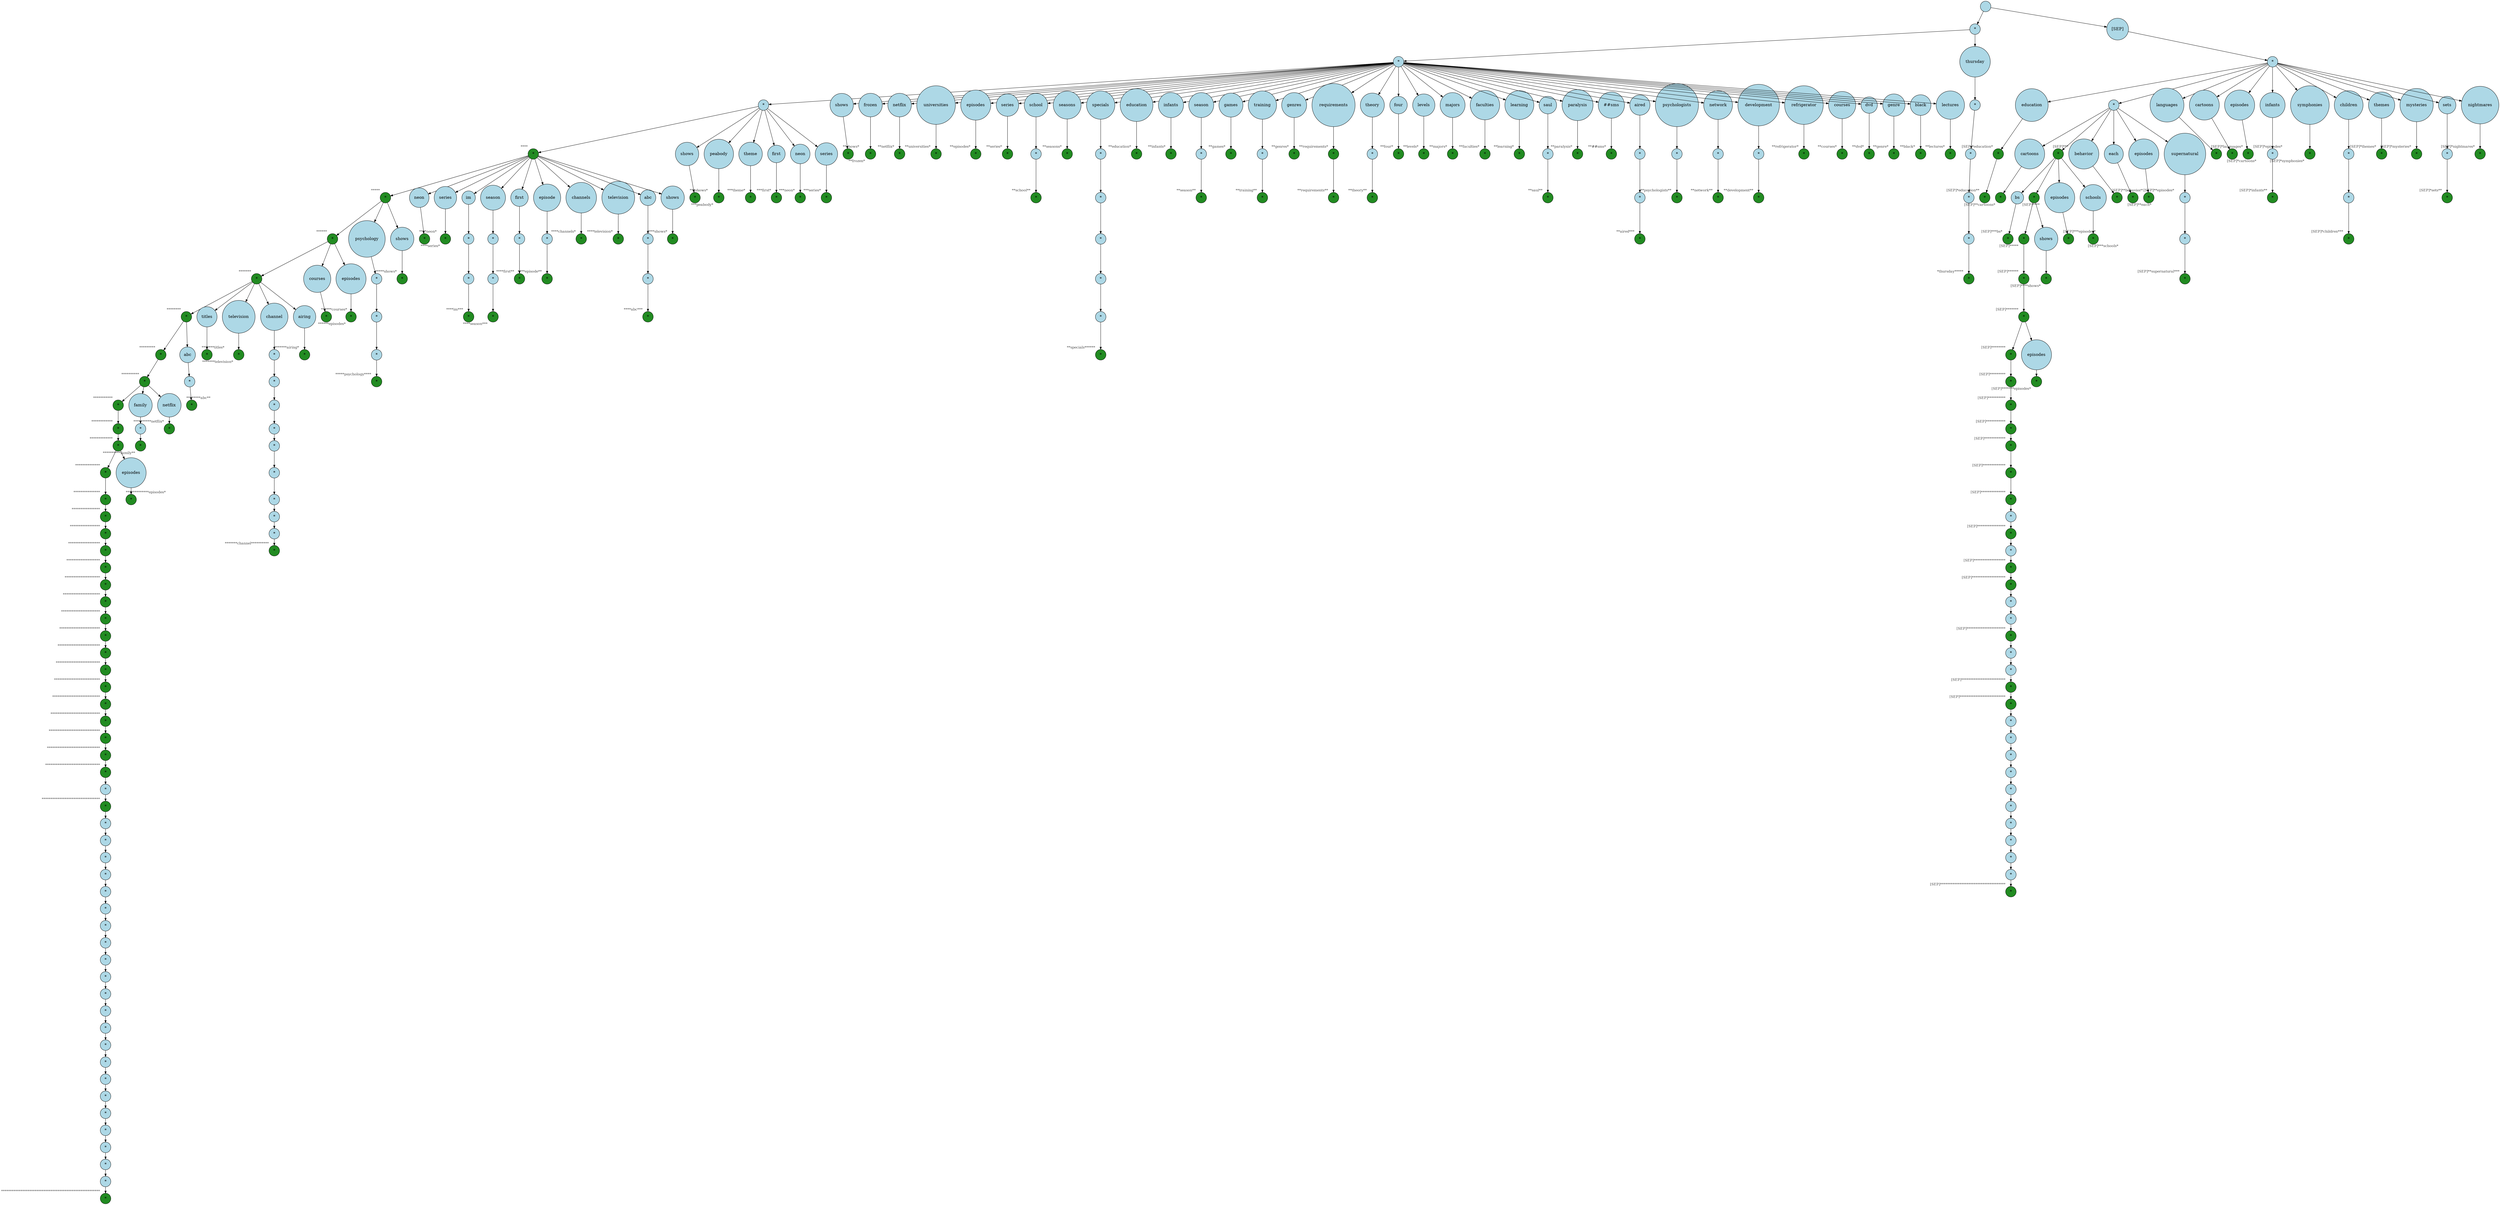 digraph {
graph [
  nodesep=0.25,
  ranksep=0.3,
  splines=line
];
node [
  style=filled,
  fillcolor=lightblue,
  shape=circle
];
edge [
  arrowsize=0.8,
  color=black
];

94024784723152 [
  label=""
];
94024784762504 [
  label="*"
];
139881494598624 [
  label="*"
];
139881494604768 [
  label="*"
];
139881494597328 [
  label="*"
  xlabel=<<FONT COLOR="grey25" POINT-SIZE="12">****</FONT>>
  fillcolor="forestgreen"
  color="black"
];
139881494603808 [
  label="*"
  xlabel=<<FONT COLOR="grey25" POINT-SIZE="12">*****</FONT>>
  fillcolor="forestgreen"
  color="black"
];
139881494595936 [
  label="*"
  xlabel=<<FONT COLOR="grey25" POINT-SIZE="12">******</FONT>>
  fillcolor="forestgreen"
  color="black"
];
139881494595072 [
  label="*"
  xlabel=<<FONT COLOR="grey25" POINT-SIZE="12">*******</FONT>>
  fillcolor="forestgreen"
  color="black"
];
139877758363888 [
  label="*"
  xlabel=<<FONT COLOR="grey25" POINT-SIZE="12">********</FONT>>
  fillcolor="forestgreen"
  color="black"
];
139877758367280 [
  label="*"
  xlabel=<<FONT COLOR="grey25" POINT-SIZE="12">*********</FONT>>
  fillcolor="forestgreen"
  color="black"
];
139877758357616 [
  label="*"
  xlabel=<<FONT COLOR="grey25" POINT-SIZE="12">**********</FONT>>
  fillcolor="forestgreen"
  color="black"
];
139877758359408 [
  label="*"
  xlabel=<<FONT COLOR="grey25" POINT-SIZE="12">***********</FONT>>
  fillcolor="forestgreen"
  color="black"
];
139877758358064 [
  label="*"
  xlabel=<<FONT COLOR="grey25" POINT-SIZE="12">************</FONT>>
  fillcolor="forestgreen"
  color="black"
];
139877758365424 [
  label="*"
  xlabel=<<FONT COLOR="grey25" POINT-SIZE="12">*************</FONT>>
  fillcolor="forestgreen"
  color="black"
];
139877758358384 [
  label="*"
  xlabel=<<FONT COLOR="grey25" POINT-SIZE="12">**************</FONT>>
  fillcolor="forestgreen"
  color="black"
];
139877758364848 [
  label="*"
  xlabel=<<FONT COLOR="grey25" POINT-SIZE="12">***************</FONT>>
  fillcolor="forestgreen"
  color="black"
];
139877758357424 [
  label="*"
  xlabel=<<FONT COLOR="grey25" POINT-SIZE="12">****************</FONT>>
  fillcolor="forestgreen"
  color="black"
];
139877758362032 [
  label="*"
  xlabel=<<FONT COLOR="grey25" POINT-SIZE="12">*****************</FONT>>
  fillcolor="forestgreen"
  color="black"
];
139877758355376 [
  label="*"
  xlabel=<<FONT COLOR="grey25" POINT-SIZE="12">******************</FONT>>
  fillcolor="forestgreen"
  color="black"
];
139877758359920 [
  label="*"
  xlabel=<<FONT COLOR="grey25" POINT-SIZE="12">*******************</FONT>>
  fillcolor="forestgreen"
  color="black"
];
139877758353776 [
  label="*"
  xlabel=<<FONT COLOR="grey25" POINT-SIZE="12">********************</FONT>>
  fillcolor="forestgreen"
  color="black"
];
139877758359536 [
  label="*"
  xlabel=<<FONT COLOR="grey25" POINT-SIZE="12">*********************</FONT>>
  fillcolor="forestgreen"
  color="black"
];
139877758358768 [
  label="*"
  xlabel=<<FONT COLOR="grey25" POINT-SIZE="12">**********************</FONT>>
  fillcolor="forestgreen"
  color="black"
];
139877758368432 [
  label="*"
  xlabel=<<FONT COLOR="grey25" POINT-SIZE="12">***********************</FONT>>
  fillcolor="forestgreen"
  color="black"
];
139881494377888 [
  label="*"
  xlabel=<<FONT COLOR="grey25" POINT-SIZE="12">************************</FONT>>
  fillcolor="forestgreen"
  color="black"
];
139881494374848 [
  label="*"
  xlabel=<<FONT COLOR="grey25" POINT-SIZE="12">*************************</FONT>>
  fillcolor="forestgreen"
  color="black"
];
139881494367648 [
  label="*"
  xlabel=<<FONT COLOR="grey25" POINT-SIZE="12">**************************</FONT>>
  fillcolor="forestgreen"
  color="black"
];
139881494375488 [
  label="*"
  xlabel=<<FONT COLOR="grey25" POINT-SIZE="12">***************************</FONT>>
  fillcolor="forestgreen"
  color="black"
];
139881494378448 [
  label="*"
  xlabel=<<FONT COLOR="grey25" POINT-SIZE="12">****************************</FONT>>
  fillcolor="forestgreen"
  color="black"
];
139881494365088 [
  label="*"
  xlabel=<<FONT COLOR="grey25" POINT-SIZE="12">*****************************</FONT>>
  fillcolor="forestgreen"
  color="black"
];
139881494371728 [
  label="*"
  xlabel=<<FONT COLOR="grey25" POINT-SIZE="12">******************************</FONT>>
  fillcolor="forestgreen"
  color="black"
];
139881494367968 [
  label="*"
  xlabel=<<FONT COLOR="grey25" POINT-SIZE="12">*******************************</FONT>>
  fillcolor="forestgreen"
  color="black"
];
139881494367008 [
  label="*"
];
139881494365408 [
  label="*"
  xlabel=<<FONT COLOR="grey25" POINT-SIZE="12">*********************************</FONT>>
  fillcolor="forestgreen"
  color="black"
];
139881494365008 [
  label="*"
];
139881494372608 [
  label="*"
];
139881494377088 [
  label="*"
];
139881494373488 [
  label="*"
];
139881494379008 [
  label="*"
];
139881494370768 [
  label="*"
];
139883797529392 [
  label="*"
];
139870779800432 [
  label="*"
];
139870779801392 [
  label="*"
];
139870779801104 [
  label="*"
];
139870490246096 [
  label="*"
];
139870490238512 [
  label="*"
];
139870490238896 [
  label="*"
];
139870490234864 [
  label="*"
];
139870490230928 [
  label="*"
];
139870490239376 [
  label="*"
];
139870490237744 [
  label="*"
];
139870490234768 [
  label="*"
];
139870490246192 [
  label="*"
];
139870490240048 [
  label="*"
];
139870490232272 [
  label="*"
];
139870490233328 [
  label="*"
];
139883797597296 [
  label="*"
  xlabel=<<FONT COLOR="grey25" POINT-SIZE="12">********************************************************</FONT>>
  fillcolor="forestgreen"
  color="black"
];
139881862361584 [
  label="episodes"
];
139881862360048 [
  label="*"
  xlabel=<<FONT COLOR="grey25" POINT-SIZE="12">*************episodes*</FONT>>
  fillcolor="forestgreen"
  color="black"
];
139881862362160 [
  label="family"
];
139881862352688 [
  label="*"
];
139881862359344 [
  label="*"
  xlabel=<<FONT COLOR="grey25" POINT-SIZE="12">**********family**</FONT>>
  fillcolor="forestgreen"
  color="black"
];
139881862361776 [
  label="netflix"
];
139881862362736 [
  label="*"
  xlabel=<<FONT COLOR="grey25" POINT-SIZE="12">**********netflix*</FONT>>
  fillcolor="forestgreen"
  color="black"
];
139881862362288 [
  label="abc"
];
139881862355504 [
  label="*"
];
139881862360432 [
  label="*"
  xlabel=<<FONT COLOR="grey25" POINT-SIZE="12">********abc**</FONT>>
  fillcolor="forestgreen"
  color="black"
];
139881862358832 [
  label="titles"
];
139881862362096 [
  label="*"
  xlabel=<<FONT COLOR="grey25" POINT-SIZE="12">*******titles*</FONT>>
  fillcolor="forestgreen"
  color="black"
];
139881862354096 [
  label="television"
];
139881862358704 [
  label="*"
  xlabel=<<FONT COLOR="grey25" POINT-SIZE="12">*******television*</FONT>>
  fillcolor="forestgreen"
  color="black"
];
139881862351408 [
  label="channel"
];
139881862360240 [
  label="*"
];
139881862350832 [
  label="*"
];
139881862349936 [
  label="*"
];
139881862349872 [
  label="*"
];
139881862351024 [
  label="*"
];
139881862361328 [
  label="*"
];
139881862351600 [
  label="*"
];
139881862363312 [
  label="*"
];
139881862362928 [
  label="*"
];
139881494371248 [
  label="*"
  xlabel=<<FONT COLOR="grey25" POINT-SIZE="12">*******channel**********</FONT>>
  fillcolor="forestgreen"
  color="black"
];
139881862359728 [
  label="airing"
];
139881862353008 [
  label="*"
  xlabel=<<FONT COLOR="grey25" POINT-SIZE="12">*******airing*</FONT>>
  fillcolor="forestgreen"
  color="black"
];
139881862360112 [
  label="courses"
];
139881862364528 [
  label="*"
  xlabel=<<FONT COLOR="grey25" POINT-SIZE="12">******courses*</FONT>>
  fillcolor="forestgreen"
  color="black"
];
139881862352368 [
  label="episodes"
];
139881862352432 [
  label="*"
  xlabel=<<FONT COLOR="grey25" POINT-SIZE="12">******episodes*</FONT>>
  fillcolor="forestgreen"
  color="black"
];
139881862360496 [
  label="psychology"
];
139881862357104 [
  label="*"
];
139881862361264 [
  label="*"
];
139881862353904 [
  label="*"
];
139881862356784 [
  label="*"
  xlabel=<<FONT COLOR="grey25" POINT-SIZE="12">*****psychology****</FONT>>
  fillcolor="forestgreen"
  color="black"
];
139881862349488 [
  label="shows"
];
139881862364272 [
  label="*"
  xlabel=<<FONT COLOR="grey25" POINT-SIZE="12">*****shows*</FONT>>
  fillcolor="forestgreen"
  color="black"
];
139881862353968 [
  label="neon"
];
139881862353712 [
  label="*"
  xlabel=<<FONT COLOR="grey25" POINT-SIZE="12">****neon*</FONT>>
  fillcolor="forestgreen"
  color="black"
];
139881862357232 [
  label="series"
];
139881862356656 [
  label="*"
  xlabel=<<FONT COLOR="grey25" POINT-SIZE="12">****series*</FONT>>
  fillcolor="forestgreen"
  color="black"
];
139880128953488 [
  label="im"
];
139880128942544 [
  label="*"
];
139881862355120 [
  label="*"
];
139881862353520 [
  label="*"
  xlabel=<<FONT COLOR="grey25" POINT-SIZE="12">****im***</FONT>>
  fillcolor="forestgreen"
  color="black"
];
139881862349040 [
  label="season"
];
139881862353200 [
  label="*"
];
139881862363760 [
  label="*"
];
139881862356144 [
  label="*"
  xlabel=<<FONT COLOR="grey25" POINT-SIZE="12">****season***</FONT>>
  fillcolor="forestgreen"
  color="black"
];
139881862359216 [
  label="first"
];
139881862357936 [
  label="*"
];
139881862352944 [
  label="*"
  xlabel=<<FONT COLOR="grey25" POINT-SIZE="12">****first**</FONT>>
  fillcolor="forestgreen"
  color="black"
];
139881862354352 [
  label="episode"
];
139881862358320 [
  label="*"
];
139881862352624 [
  label="*"
  xlabel=<<FONT COLOR="grey25" POINT-SIZE="12">****episode**</FONT>>
  fillcolor="forestgreen"
  color="black"
];
139881862348848 [
  label="channels"
];
139881862349616 [
  label="*"
  xlabel=<<FONT COLOR="grey25" POINT-SIZE="12">****channels*</FONT>>
  fillcolor="forestgreen"
  color="black"
];
139881862360688 [
  label="television"
];
139881862352496 [
  label="*"
  xlabel=<<FONT COLOR="grey25" POINT-SIZE="12">****television*</FONT>>
  fillcolor="forestgreen"
  color="black"
];
139880128940528 [
  label="abc"
];
139881862357808 [
  label="*"
];
139881862352176 [
  label="*"
];
139881862365104 [
  label="*"
  xlabel=<<FONT COLOR="grey25" POINT-SIZE="12">****abc***</FONT>>
  fillcolor="forestgreen"
  color="black"
];
139881862361904 [
  label="shows"
];
139881863406000 [
  label="*"
  xlabel=<<FONT COLOR="grey25" POINT-SIZE="12">****shows*</FONT>>
  fillcolor="forestgreen"
  color="black"
];
139881863407728 [
  label="shows"
];
139881863411184 [
  label="*"
  xlabel=<<FONT COLOR="grey25" POINT-SIZE="12">***shows*</FONT>>
  fillcolor="forestgreen"
  color="black"
];
139881863401456 [
  label="peabody"
];
139881863401520 [
  label="*"
  xlabel=<<FONT COLOR="grey25" POINT-SIZE="12">***peabody*</FONT>>
  fillcolor="forestgreen"
  color="black"
];
139881863404592 [
  label="theme"
];
139881863409136 [
  label="*"
  xlabel=<<FONT COLOR="grey25" POINT-SIZE="12">***theme*</FONT>>
  fillcolor="forestgreen"
  color="black"
];
139881863411120 [
  label="first"
];
139881863407024 [
  label="*"
  xlabel=<<FONT COLOR="grey25" POINT-SIZE="12">***first*</FONT>>
  fillcolor="forestgreen"
  color="black"
];
139880128938944 [
  label="neon"
];
139881863409328 [
  label="*"
  xlabel=<<FONT COLOR="grey25" POINT-SIZE="12">***neon*</FONT>>
  fillcolor="forestgreen"
  color="black"
];
139881863398448 [
  label="series"
];
139881863412656 [
  label="*"
  xlabel=<<FONT COLOR="grey25" POINT-SIZE="12">***series*</FONT>>
  fillcolor="forestgreen"
  color="black"
];
139881494597424 [
  label="shows"
];
139881863397872 [
  label="*"
  xlabel=<<FONT COLOR="grey25" POINT-SIZE="12">**shows*</FONT>>
  fillcolor="forestgreen"
  color="black"
];
139881863400368 [
  label="frozen"
];
139881863399152 [
  label="*"
  xlabel=<<FONT COLOR="grey25" POINT-SIZE="12">**frozen*</FONT>>
  fillcolor="forestgreen"
  color="black"
];
139881863408688 [
  label="netflix"
];
139881863406192 [
  label="*"
  xlabel=<<FONT COLOR="grey25" POINT-SIZE="12">**netflix*</FONT>>
  fillcolor="forestgreen"
  color="black"
];
139881863411056 [
  label="universities"
];
139881863411632 [
  label="*"
  xlabel=<<FONT COLOR="grey25" POINT-SIZE="12">**universities*</FONT>>
  fillcolor="forestgreen"
  color="black"
];
139881863402416 [
  label="episodes"
];
139881863407088 [
  label="*"
  xlabel=<<FONT COLOR="grey25" POINT-SIZE="12">**episodes*</FONT>>
  fillcolor="forestgreen"
  color="black"
];
139881863402864 [
  label="series"
];
139881863407664 [
  label="*"
  xlabel=<<FONT COLOR="grey25" POINT-SIZE="12">**series*</FONT>>
  fillcolor="forestgreen"
  color="black"
];
139881863405168 [
  label="school"
];
139881863405424 [
  label="*"
];
139881863413168 [
  label="*"
  xlabel=<<FONT COLOR="grey25" POINT-SIZE="12">**school**</FONT>>
  fillcolor="forestgreen"
  color="black"
];
139881863405040 [
  label="seasons"
];
139881863405232 [
  label="*"
  xlabel=<<FONT COLOR="grey25" POINT-SIZE="12">**seasons*</FONT>>
  fillcolor="forestgreen"
  color="black"
];
139881863400112 [
  label="specials"
];
139881863398192 [
  label="*"
];
139881863407408 [
  label="*"
];
139881863399984 [
  label="*"
];
139881863402288 [
  label="*"
];
139881863409712 [
  label="*"
];
139881863408304 [
  label="*"
  xlabel=<<FONT COLOR="grey25" POINT-SIZE="12">**specials******</FONT>>
  fillcolor="forestgreen"
  color="black"
];
139881863407472 [
  label="education"
];
139881863408624 [
  label="*"
  xlabel=<<FONT COLOR="grey25" POINT-SIZE="12">**education*</FONT>>
  fillcolor="forestgreen"
  color="black"
];
139881863402160 [
  label="infants"
];
139881863399344 [
  label="*"
  xlabel=<<FONT COLOR="grey25" POINT-SIZE="12">**infants*</FONT>>
  fillcolor="forestgreen"
  color="black"
];
139881863402992 [
  label="season"
];
139881863402224 [
  label="*"
];
139881863403888 [
  label="*"
  xlabel=<<FONT COLOR="grey25" POINT-SIZE="12">**season**</FONT>>
  fillcolor="forestgreen"
  color="black"
];
139880128947008 [
  label="games"
];
139881863400688 [
  label="*"
  xlabel=<<FONT COLOR="grey25" POINT-SIZE="12">**games*</FONT>>
  fillcolor="forestgreen"
  color="black"
];
139881863403120 [
  label="training"
];
139881863408240 [
  label="*"
];
139881863411248 [
  label="*"
  xlabel=<<FONT COLOR="grey25" POINT-SIZE="12">**training**</FONT>>
  fillcolor="forestgreen"
  color="black"
];
139881863412848 [
  label="genres"
];
139881863409072 [
  label="*"
  xlabel=<<FONT COLOR="grey25" POINT-SIZE="12">**genres*</FONT>>
  fillcolor="forestgreen"
  color="black"
];
139881863407344 [
  label="requirements"
];
139881863398512 [
  label="*"
  xlabel=<<FONT COLOR="grey25" POINT-SIZE="12">**requirements*</FONT>>
  fillcolor="forestgreen"
  color="black"
];
139881863411440 [
  label="*"
  xlabel=<<FONT COLOR="grey25" POINT-SIZE="12">**requirements**</FONT>>
  fillcolor="forestgreen"
  color="black"
];
139881863398896 [
  label="theory"
];
139881863408432 [
  label="*"
];
139881863402608 [
  label="*"
  xlabel=<<FONT COLOR="grey25" POINT-SIZE="12">**theory**</FONT>>
  fillcolor="forestgreen"
  color="black"
];
139880128953584 [
  label="four"
];
139881494800464 [
  label="*"
  xlabel=<<FONT COLOR="grey25" POINT-SIZE="12">**four*</FONT>>
  fillcolor="forestgreen"
  color="black"
];
139881863406896 [
  label="levels"
];
139881863404528 [
  label="*"
  xlabel=<<FONT COLOR="grey25" POINT-SIZE="12">**levels*</FONT>>
  fillcolor="forestgreen"
  color="black"
];
139881863406320 [
  label="majors"
];
139881863406576 [
  label="*"
  xlabel=<<FONT COLOR="grey25" POINT-SIZE="12">**majors*</FONT>>
  fillcolor="forestgreen"
  color="black"
];
139881863409008 [
  label="faculties"
];
139881863412080 [
  label="*"
  xlabel=<<FONT COLOR="grey25" POINT-SIZE="12">**faculties*</FONT>>
  fillcolor="forestgreen"
  color="black"
];
139881863398256 [
  label="learning"
];
139881863401968 [
  label="*"
  xlabel=<<FONT COLOR="grey25" POINT-SIZE="12">**learning*</FONT>>
  fillcolor="forestgreen"
  color="black"
];
139881494791296 [
  label="saul"
];
139881494802432 [
  label="*"
];
139881863400240 [
  label="*"
  xlabel=<<FONT COLOR="grey25" POINT-SIZE="12">**saul**</FONT>>
  fillcolor="forestgreen"
  color="black"
];
139881863407536 [
  label="paralysis"
];
139881863398576 [
  label="*"
  xlabel=<<FONT COLOR="grey25" POINT-SIZE="12">**paralysis*</FONT>>
  fillcolor="forestgreen"
  color="black"
];
139881494796096 [
  label="##sms"
];
139881863402544 [
  label="*"
  xlabel=<<FONT COLOR="grey25" POINT-SIZE="12">**##sms*</FONT>>
  fillcolor="forestgreen"
  color="black"
];
139881494804352 [
  label="aired"
];
139881863398960 [
  label="*"
];
139881863399664 [
  label="*"
];
139881863403632 [
  label="*"
  xlabel=<<FONT COLOR="grey25" POINT-SIZE="12">**aired***</FONT>>
  fillcolor="forestgreen"
  color="black"
];
139881863412528 [
  label="psychologists"
];
139881863413296 [
  label="*"
];
139881863406704 [
  label="*"
  xlabel=<<FONT COLOR="grey25" POINT-SIZE="12">**psychologists**</FONT>>
  fillcolor="forestgreen"
  color="black"
];
139881863403760 [
  label="network"
];
139881863397616 [
  label="*"
];
139881863403952 [
  label="*"
  xlabel=<<FONT COLOR="grey25" POINT-SIZE="12">**network**</FONT>>
  fillcolor="forestgreen"
  color="black"
];
139881863404400 [
  label="development"
];
139881863407216 [
  label="*"
];
139881863039856 [
  label="*"
  xlabel=<<FONT COLOR="grey25" POINT-SIZE="12">**development**</FONT>>
  fillcolor="forestgreen"
  color="black"
];
139881863042800 [
  label="refrigerator"
];
139881863049968 [
  label="*"
  xlabel=<<FONT COLOR="grey25" POINT-SIZE="12">**refrigerator*</FONT>>
  fillcolor="forestgreen"
  color="black"
];
139881863050608 [
  label="courses"
];
139881863041968 [
  label="*"
  xlabel=<<FONT COLOR="grey25" POINT-SIZE="12">**courses*</FONT>>
  fillcolor="forestgreen"
  color="black"
];
139881494791536 [
  label="dvd"
];
139881494803680 [
  label="*"
  xlabel=<<FONT COLOR="grey25" POINT-SIZE="12">**dvd*</FONT>>
  fillcolor="forestgreen"
  color="black"
];
139881494803728 [
  label="genre"
];
139881863041456 [
  label="*"
  xlabel=<<FONT COLOR="grey25" POINT-SIZE="12">**genre*</FONT>>
  fillcolor="forestgreen"
  color="black"
];
139881494800800 [
  label="black"
];
139881863038896 [
  label="*"
  xlabel=<<FONT COLOR="grey25" POINT-SIZE="12">**black*</FONT>>
  fillcolor="forestgreen"
  color="black"
];
139881863044016 [
  label="lectures"
];
139881863048368 [
  label="*"
  xlabel=<<FONT COLOR="grey25" POINT-SIZE="12">**lectures*</FONT>>
  fillcolor="forestgreen"
  color="black"
];
139881863047472 [
  label="thursday"
];
139881863044272 [
  label="*"
];
139881863049520 [
  label="*"
];
139881863040816 [
  label="*"
];
139881863044656 [
  label="*"
];
139881863052976 [
  label="*"
  xlabel=<<FONT COLOR="grey25" POINT-SIZE="12">*thursday*****</FONT>>
  fillcolor="forestgreen"
  color="black"
];
139881862237376 [
  label="[SEP]"
];
139881494791728 [
  label="*"
];
139881863045680 [
  label="education"
];
139881863050352 [
  label="*"
  xlabel=<<FONT COLOR="grey25" POINT-SIZE="12">[SEP]*education*</FONT>>
  fillcolor="forestgreen"
  color="black"
];
139881863042480 [
  label="*"
  xlabel=<<FONT COLOR="grey25" POINT-SIZE="12">[SEP]*education**</FONT>>
  fillcolor="forestgreen"
  color="black"
];
139881494792304 [
  label="*"
];
139881863046960 [
  label="cartoons"
];
139881863043952 [
  label="*"
  xlabel=<<FONT COLOR="grey25" POINT-SIZE="12">[SEP]**cartoons*</FONT>>
  fillcolor="forestgreen"
  color="black"
];
139881863049584 [
  label="*"
  xlabel=<<FONT COLOR="grey25" POINT-SIZE="12">[SEP]***</FONT>>
  fillcolor="forestgreen"
  color="black"
];
139881863049648 [
  label="bs"
];
139881863044144 [
  label="*"
  xlabel=<<FONT COLOR="grey25" POINT-SIZE="12">[SEP]***bs*</FONT>>
  fillcolor="forestgreen"
  color="black"
];
139881863045104 [
  label="*"
  xlabel=<<FONT COLOR="grey25" POINT-SIZE="12">[SEP]****</FONT>>
  fillcolor="forestgreen"
  color="black"
];
139881863041392 [
  label="*"
  xlabel=<<FONT COLOR="grey25" POINT-SIZE="12">[SEP]*****</FONT>>
  fillcolor="forestgreen"
  color="black"
];
139881863042224 [
  label="*"
  xlabel=<<FONT COLOR="grey25" POINT-SIZE="12">[SEP]******</FONT>>
  fillcolor="forestgreen"
  color="black"
];
139881863042736 [
  label="*"
  xlabel=<<FONT COLOR="grey25" POINT-SIZE="12">[SEP]*******</FONT>>
  fillcolor="forestgreen"
  color="black"
];
139881863046000 [
  label="*"
  xlabel=<<FONT COLOR="grey25" POINT-SIZE="12">[SEP]********</FONT>>
  fillcolor="forestgreen"
  color="black"
];
139881863041136 [
  label="*"
  xlabel=<<FONT COLOR="grey25" POINT-SIZE="12">[SEP]*********</FONT>>
  fillcolor="forestgreen"
  color="black"
];
139881863041648 [
  label="*"
  xlabel=<<FONT COLOR="grey25" POINT-SIZE="12">[SEP]**********</FONT>>
  fillcolor="forestgreen"
  color="black"
];
139881863037744 [
  label="*"
  xlabel=<<FONT COLOR="grey25" POINT-SIZE="12">[SEP]***********</FONT>>
  fillcolor="forestgreen"
  color="black"
];
139881863043504 [
  label="*"
  xlabel=<<FONT COLOR="grey25" POINT-SIZE="12">[SEP]************</FONT>>
  fillcolor="forestgreen"
  color="black"
];
139881863050992 [
  label="*"
  xlabel=<<FONT COLOR="grey25" POINT-SIZE="12">[SEP]*************</FONT>>
  fillcolor="forestgreen"
  color="black"
];
139881863052208 [
  label="*"
  xlabel=<<FONT COLOR="grey25" POINT-SIZE="12">[SEP]**************</FONT>>
  fillcolor="forestgreen"
  color="black"
];
139881863045232 [
  label="*"
];
139881863038128 [
  label="*"
  xlabel=<<FONT COLOR="grey25" POINT-SIZE="12">[SEP]****************</FONT>>
  fillcolor="forestgreen"
  color="black"
];
139881863041200 [
  label="*"
];
139881863053040 [
  label="*"
  xlabel=<<FONT COLOR="grey25" POINT-SIZE="12">[SEP]******************</FONT>>
  fillcolor="forestgreen"
  color="black"
];
139881494376128 [
  label="*"
  xlabel=<<FONT COLOR="grey25" POINT-SIZE="12">[SEP]*******************</FONT>>
  fillcolor="forestgreen"
  color="black"
];
139881494374528 [
  label="*"
];
139881494367248 [
  label="*"
];
139881494374048 [
  label="*"
  xlabel=<<FONT COLOR="grey25" POINT-SIZE="12">[SEP]**********************</FONT>>
  fillcolor="forestgreen"
  color="black"
];
139881494377328 [
  label="*"
];
139881494369888 [
  label="*"
];
139881494377968 [
  label="*"
  xlabel=<<FONT COLOR="grey25" POINT-SIZE="12">[SEP]*************************</FONT>>
  fillcolor="forestgreen"
  color="black"
];
139881494380368 [
  label="*"
  xlabel=<<FONT COLOR="grey25" POINT-SIZE="12">[SEP]**************************</FONT>>
  fillcolor="forestgreen"
  color="black"
];
139881494378848 [
  label="*"
];
139881494370928 [
  label="*"
];
139881494368448 [
  label="*"
];
139881494364368 [
  label="*"
];
139881494375328 [
  label="*"
];
139881494367808 [
  label="*"
];
139881494366608 [
  label="*"
];
139881494364688 [
  label="*"
];
139870491873648 [
  label="*"
];
139870491870384 [
  label="*"
];
139870491871440 [
  label="*"
  xlabel=<<FONT COLOR="grey25" POINT-SIZE="12">[SEP]*************************************</FONT>>
  fillcolor="forestgreen"
  color="black"
];
139881863050224 [
  label="episodes"
];
139881863039408 [
  label="*"
  xlabel=<<FONT COLOR="grey25" POINT-SIZE="12">[SEP]*******episodes*</FONT>>
  fillcolor="forestgreen"
  color="black"
];
139881863047856 [
  label="shows"
];
139881863038512 [
  label="*"
  xlabel=<<FONT COLOR="grey25" POINT-SIZE="12">[SEP]****shows*</FONT>>
  fillcolor="forestgreen"
  color="black"
];
139881863038448 [
  label="episodes"
];
139881863045552 [
  label="*"
  xlabel=<<FONT COLOR="grey25" POINT-SIZE="12">[SEP]***episodes*</FONT>>
  fillcolor="forestgreen"
  color="black"
];
139881863050736 [
  label="schools"
];
139881863038192 [
  label="*"
  xlabel=<<FONT COLOR="grey25" POINT-SIZE="12">[SEP]***schools*</FONT>>
  fillcolor="forestgreen"
  color="black"
];
139881863043696 [
  label="behavior"
];
139881863048432 [
  label="*"
  xlabel=<<FONT COLOR="grey25" POINT-SIZE="12">[SEP]**behavior*</FONT>>
  fillcolor="forestgreen"
  color="black"
];
139881863048048 [
  label="each"
];
139881863043824 [
  label="*"
  xlabel=<<FONT COLOR="grey25" POINT-SIZE="12">[SEP]**each*</FONT>>
  fillcolor="forestgreen"
  color="black"
];
139881863038256 [
  label="episodes"
];
139881863052336 [
  label="*"
  xlabel=<<FONT COLOR="grey25" POINT-SIZE="12">[SEP]**episodes*</FONT>>
  fillcolor="forestgreen"
  color="black"
];
139881863051824 [
  label="supernatural"
];
139881863039280 [
  label="*"
];
139881863042992 [
  label="*"
];
139881863045168 [
  label="*"
  xlabel=<<FONT COLOR="grey25" POINT-SIZE="12">[SEP]**supernatural***</FONT>>
  fillcolor="forestgreen"
  color="black"
];
139881863048752 [
  label="languages"
];
139881863041072 [
  label="*"
  xlabel=<<FONT COLOR="grey25" POINT-SIZE="12">[SEP]*languages*</FONT>>
  fillcolor="forestgreen"
  color="black"
];
139881863041584 [
  label="cartoons"
];
139881863042096 [
  label="*"
  xlabel=<<FONT COLOR="grey25" POINT-SIZE="12">[SEP]*cartoons*</FONT>>
  fillcolor="forestgreen"
  color="black"
];
139881863040624 [
  label="episodes"
];
139881863047408 [
  label="*"
  xlabel=<<FONT COLOR="grey25" POINT-SIZE="12">[SEP]*episodes*</FONT>>
  fillcolor="forestgreen"
  color="black"
];
139881863047344 [
  label="infants"
];
139881863051504 [
  label="*"
];
139881863045360 [
  label="*"
  xlabel=<<FONT COLOR="grey25" POINT-SIZE="12">[SEP]*infants**</FONT>>
  fillcolor="forestgreen"
  color="black"
];
139881863040560 [
  label="symphonies"
];
139881494770224 [
  label="*"
  xlabel=<<FONT COLOR="grey25" POINT-SIZE="12">[SEP]*symphonies*</FONT>>
  fillcolor="forestgreen"
  color="black"
];
139881494773552 [
  label="children"
];
139881494769008 [
  label="*"
];
139881494760368 [
  label="*"
];
139881494762224 [
  label="*"
  xlabel=<<FONT COLOR="grey25" POINT-SIZE="12">[SEP]*children***</FONT>>
  fillcolor="forestgreen"
  color="black"
];
139881494757808 [
  label="themes"
];
139881494761200 [
  label="*"
  xlabel=<<FONT COLOR="grey25" POINT-SIZE="12">[SEP]*themes*</FONT>>
  fillcolor="forestgreen"
  color="black"
];
139881494767088 [
  label="mysteries"
];
139881494757680 [
  label="*"
  xlabel=<<FONT COLOR="grey25" POINT-SIZE="12">[SEP]*mysteries*</FONT>>
  fillcolor="forestgreen"
  color="black"
];
139881494770736 [
  label="sets"
];
139881494760944 [
  label="*"
];
139881494760240 [
  label="*"
  xlabel=<<FONT COLOR="grey25" POINT-SIZE="12">[SEP]*sets**</FONT>>
  fillcolor="forestgreen"
  color="black"
];
139881494761328 [
  label="nightmares"
];
139881494768176 [
  label="*"
  xlabel=<<FONT COLOR="grey25" POINT-SIZE="12">[SEP]*nightmares*</FONT>>
  fillcolor="forestgreen"
  color="black"
];
139870490233328 -> 139883797597296 [

];
139870490232272 -> 139870490233328 [

];
139870490240048 -> 139870490232272 [

];
139870490246192 -> 139870490240048 [

];
139870490234768 -> 139870490246192 [

];
139870490237744 -> 139870490234768 [

];
139870490239376 -> 139870490237744 [

];
139870490230928 -> 139870490239376 [

];
139870490234864 -> 139870490230928 [

];
139870490238896 -> 139870490234864 [

];
139870490238512 -> 139870490238896 [

];
139870490246096 -> 139870490238512 [

];
139870779801104 -> 139870490246096 [

];
139870779801392 -> 139870779801104 [

];
139870779800432 -> 139870779801392 [

];
139883797529392 -> 139870779800432 [

];
139881494370768 -> 139883797529392 [

];
139881494379008 -> 139881494370768 [

];
139881494373488 -> 139881494379008 [

];
139881494377088 -> 139881494373488 [

];
139881494372608 -> 139881494377088 [

];
139881494365008 -> 139881494372608 [

];
139881494365408 -> 139881494365008 [

];
139881494367008 -> 139881494365408 [

];
139881494367968 -> 139881494367008 [

];
139881494371728 -> 139881494367968 [

];
139881494365088 -> 139881494371728 [

];
139881494378448 -> 139881494365088 [

];
139881494375488 -> 139881494378448 [

];
139881494367648 -> 139881494375488 [

];
139881494374848 -> 139881494367648 [

];
139881494377888 -> 139881494374848 [

];
139877758368432 -> 139881494377888 [

];
139877758358768 -> 139877758368432 [

];
139877758359536 -> 139877758358768 [

];
139877758353776 -> 139877758359536 [

];
139877758359920 -> 139877758353776 [

];
139877758355376 -> 139877758359920 [

];
139877758362032 -> 139877758355376 [

];
139877758357424 -> 139877758362032 [

];
139877758364848 -> 139877758357424 [

];
139877758358384 -> 139877758364848 [

];
139877758365424 -> 139877758358384 [

];
139881862361584 -> 139881862360048 [

];
139877758365424 -> 139881862361584 [

];
139877758358064 -> 139877758365424 [

];
139877758359408 -> 139877758358064 [

];
139877758357616 -> 139877758359408 [

];
139881862352688 -> 139881862359344 [

];
139881862362160 -> 139881862352688 [

];
139877758357616 -> 139881862362160 [

];
139881862361776 -> 139881862362736 [

];
139877758357616 -> 139881862361776 [

];
139877758367280 -> 139877758357616 [

];
139877758363888 -> 139877758367280 [

];
139881862355504 -> 139881862360432 [

];
139881862362288 -> 139881862355504 [

];
139877758363888 -> 139881862362288 [

];
139881494595072 -> 139877758363888 [

];
139881862358832 -> 139881862362096 [

];
139881494595072 -> 139881862358832 [

];
139881862354096 -> 139881862358704 [

];
139881494595072 -> 139881862354096 [

];
139881862362928 -> 139881494371248 [

];
139881862363312 -> 139881862362928 [

];
139881862351600 -> 139881862363312 [

];
139881862361328 -> 139881862351600 [

];
139881862351024 -> 139881862361328 [

];
139881862349872 -> 139881862351024 [

];
139881862349936 -> 139881862349872 [

];
139881862350832 -> 139881862349936 [

];
139881862360240 -> 139881862350832 [

];
139881862351408 -> 139881862360240 [

];
139881494595072 -> 139881862351408 [

];
139881862359728 -> 139881862353008 [

];
139881494595072 -> 139881862359728 [

];
139881494595936 -> 139881494595072 [

];
139881862360112 -> 139881862364528 [

];
139881494595936 -> 139881862360112 [

];
139881862352368 -> 139881862352432 [

];
139881494595936 -> 139881862352368 [

];
139881494603808 -> 139881494595936 [

];
139881862353904 -> 139881862356784 [

];
139881862361264 -> 139881862353904 [

];
139881862357104 -> 139881862361264 [

];
139881862360496 -> 139881862357104 [

];
139881494603808 -> 139881862360496 [

];
139881862349488 -> 139881862364272 [

];
139881494603808 -> 139881862349488 [

];
139881494597328 -> 139881494603808 [

];
139881862353968 -> 139881862353712 [

];
139881494597328 -> 139881862353968 [

];
139881862357232 -> 139881862356656 [

];
139881494597328 -> 139881862357232 [

];
139881862355120 -> 139881862353520 [

];
139880128942544 -> 139881862355120 [

];
139880128953488 -> 139880128942544 [

];
139881494597328 -> 139880128953488 [

];
139881862363760 -> 139881862356144 [

];
139881862353200 -> 139881862363760 [

];
139881862349040 -> 139881862353200 [

];
139881494597328 -> 139881862349040 [

];
139881862357936 -> 139881862352944 [

];
139881862359216 -> 139881862357936 [

];
139881494597328 -> 139881862359216 [

];
139881862358320 -> 139881862352624 [

];
139881862354352 -> 139881862358320 [

];
139881494597328 -> 139881862354352 [

];
139881862348848 -> 139881862349616 [

];
139881494597328 -> 139881862348848 [

];
139881862360688 -> 139881862352496 [

];
139881494597328 -> 139881862360688 [

];
139881862352176 -> 139881862365104 [

];
139881862357808 -> 139881862352176 [

];
139880128940528 -> 139881862357808 [

];
139881494597328 -> 139880128940528 [

];
139881862361904 -> 139881863406000 [

];
139881494597328 -> 139881862361904 [

];
139881494604768 -> 139881494597328 [

];
139881863407728 -> 139881863411184 [

];
139881494604768 -> 139881863407728 [

];
139881863401456 -> 139881863401520 [

];
139881494604768 -> 139881863401456 [

];
139881863404592 -> 139881863409136 [

];
139881494604768 -> 139881863404592 [

];
139881863411120 -> 139881863407024 [

];
139881494604768 -> 139881863411120 [

];
139880128938944 -> 139881863409328 [

];
139881494604768 -> 139880128938944 [

];
139881863398448 -> 139881863412656 [

];
139881494604768 -> 139881863398448 [

];
139881494598624 -> 139881494604768 [

];
139881494597424 -> 139881863397872 [

];
139881494598624 -> 139881494597424 [

];
139881863400368 -> 139881863399152 [

];
139881494598624 -> 139881863400368 [

];
139881863408688 -> 139881863406192 [

];
139881494598624 -> 139881863408688 [

];
139881863411056 -> 139881863411632 [

];
139881494598624 -> 139881863411056 [

];
139881863402416 -> 139881863407088 [

];
139881494598624 -> 139881863402416 [

];
139881863402864 -> 139881863407664 [

];
139881494598624 -> 139881863402864 [

];
139881863405424 -> 139881863413168 [

];
139881863405168 -> 139881863405424 [

];
139881494598624 -> 139881863405168 [

];
139881863405040 -> 139881863405232 [

];
139881494598624 -> 139881863405040 [

];
139881863409712 -> 139881863408304 [

];
139881863402288 -> 139881863409712 [

];
139881863399984 -> 139881863402288 [

];
139881863407408 -> 139881863399984 [

];
139881863398192 -> 139881863407408 [

];
139881863400112 -> 139881863398192 [

];
139881494598624 -> 139881863400112 [

];
139881863407472 -> 139881863408624 [

];
139881494598624 -> 139881863407472 [

];
139881863402160 -> 139881863399344 [

];
139881494598624 -> 139881863402160 [

];
139881863402224 -> 139881863403888 [

];
139881863402992 -> 139881863402224 [

];
139881494598624 -> 139881863402992 [

];
139880128947008 -> 139881863400688 [

];
139881494598624 -> 139880128947008 [

];
139881863408240 -> 139881863411248 [

];
139881863403120 -> 139881863408240 [

];
139881494598624 -> 139881863403120 [

];
139881863412848 -> 139881863409072 [

];
139881494598624 -> 139881863412848 [

];
139881863398512 -> 139881863411440 [

];
139881863407344 -> 139881863398512 [

];
139881494598624 -> 139881863407344 [

];
139881863408432 -> 139881863402608 [

];
139881863398896 -> 139881863408432 [

];
139881494598624 -> 139881863398896 [

];
139880128953584 -> 139881494800464 [

];
139881494598624 -> 139880128953584 [

];
139881863406896 -> 139881863404528 [

];
139881494598624 -> 139881863406896 [

];
139881863406320 -> 139881863406576 [

];
139881494598624 -> 139881863406320 [

];
139881863409008 -> 139881863412080 [

];
139881494598624 -> 139881863409008 [

];
139881863398256 -> 139881863401968 [

];
139881494598624 -> 139881863398256 [

];
139881494802432 -> 139881863400240 [

];
139881494791296 -> 139881494802432 [

];
139881494598624 -> 139881494791296 [

];
139881863407536 -> 139881863398576 [

];
139881494598624 -> 139881863407536 [

];
139881494796096 -> 139881863402544 [

];
139881494598624 -> 139881494796096 [

];
139881863399664 -> 139881863403632 [

];
139881863398960 -> 139881863399664 [

];
139881494804352 -> 139881863398960 [

];
139881494598624 -> 139881494804352 [

];
139881863413296 -> 139881863406704 [

];
139881863412528 -> 139881863413296 [

];
139881494598624 -> 139881863412528 [

];
139881863397616 -> 139881863403952 [

];
139881863403760 -> 139881863397616 [

];
139881494598624 -> 139881863403760 [

];
139881863407216 -> 139881863039856 [

];
139881863404400 -> 139881863407216 [

];
139881494598624 -> 139881863404400 [

];
139881863042800 -> 139881863049968 [

];
139881494598624 -> 139881863042800 [

];
139881863050608 -> 139881863041968 [

];
139881494598624 -> 139881863050608 [

];
139881494791536 -> 139881494803680 [

];
139881494598624 -> 139881494791536 [

];
139881494803728 -> 139881863041456 [

];
139881494598624 -> 139881494803728 [

];
139881494800800 -> 139881863038896 [

];
139881494598624 -> 139881494800800 [

];
139881863044016 -> 139881863048368 [

];
139881494598624 -> 139881863044016 [

];
94024784762504 -> 139881494598624 [

];
139881863044656 -> 139881863052976 [

];
139881863040816 -> 139881863044656 [

];
139881863049520 -> 139881863040816 [

];
139881863044272 -> 139881863049520 [

];
139881863047472 -> 139881863044272 [

];
94024784762504 -> 139881863047472 [

];
94024784723152 -> 94024784762504 [

];
139881863050352 -> 139881863042480 [

];
139881863045680 -> 139881863050352 [

];
139881494791728 -> 139881863045680 [

];
139881863046960 -> 139881863043952 [

];
139881494792304 -> 139881863046960 [

];
139881863049648 -> 139881863044144 [

];
139881863049584 -> 139881863049648 [

];
139870491870384 -> 139870491871440 [

];
139870491873648 -> 139870491870384 [

];
139881494364688 -> 139870491873648 [

];
139881494366608 -> 139881494364688 [

];
139881494367808 -> 139881494366608 [

];
139881494375328 -> 139881494367808 [

];
139881494364368 -> 139881494375328 [

];
139881494368448 -> 139881494364368 [

];
139881494370928 -> 139881494368448 [

];
139881494378848 -> 139881494370928 [

];
139881494380368 -> 139881494378848 [

];
139881494377968 -> 139881494380368 [

];
139881494369888 -> 139881494377968 [

];
139881494377328 -> 139881494369888 [

];
139881494374048 -> 139881494377328 [

];
139881494367248 -> 139881494374048 [

];
139881494374528 -> 139881494367248 [

];
139881494376128 -> 139881494374528 [

];
139881863053040 -> 139881494376128 [

];
139881863041200 -> 139881863053040 [

];
139881863038128 -> 139881863041200 [

];
139881863045232 -> 139881863038128 [

];
139881863052208 -> 139881863045232 [

];
139881863050992 -> 139881863052208 [

];
139881863043504 -> 139881863050992 [

];
139881863037744 -> 139881863043504 [

];
139881863041648 -> 139881863037744 [

];
139881863041136 -> 139881863041648 [

];
139881863046000 -> 139881863041136 [

];
139881863042736 -> 139881863046000 [

];
139881863050224 -> 139881863039408 [

];
139881863042736 -> 139881863050224 [

];
139881863042224 -> 139881863042736 [

];
139881863041392 -> 139881863042224 [

];
139881863045104 -> 139881863041392 [

];
139881863047856 -> 139881863038512 [

];
139881863045104 -> 139881863047856 [

];
139881863049584 -> 139881863045104 [

];
139881863038448 -> 139881863045552 [

];
139881863049584 -> 139881863038448 [

];
139881863050736 -> 139881863038192 [

];
139881863049584 -> 139881863050736 [

];
139881494792304 -> 139881863049584 [

];
139881863043696 -> 139881863048432 [

];
139881494792304 -> 139881863043696 [

];
139881863048048 -> 139881863043824 [

];
139881494792304 -> 139881863048048 [

];
139881863038256 -> 139881863052336 [

];
139881494792304 -> 139881863038256 [

];
139881863042992 -> 139881863045168 [

];
139881863039280 -> 139881863042992 [

];
139881863051824 -> 139881863039280 [

];
139881494792304 -> 139881863051824 [

];
139881494791728 -> 139881494792304 [

];
139881863048752 -> 139881863041072 [

];
139881494791728 -> 139881863048752 [

];
139881863041584 -> 139881863042096 [

];
139881494791728 -> 139881863041584 [

];
139881863040624 -> 139881863047408 [

];
139881494791728 -> 139881863040624 [

];
139881863051504 -> 139881863045360 [

];
139881863047344 -> 139881863051504 [

];
139881494791728 -> 139881863047344 [

];
139881863040560 -> 139881494770224 [

];
139881494791728 -> 139881863040560 [

];
139881494760368 -> 139881494762224 [

];
139881494769008 -> 139881494760368 [

];
139881494773552 -> 139881494769008 [

];
139881494791728 -> 139881494773552 [

];
139881494757808 -> 139881494761200 [

];
139881494791728 -> 139881494757808 [

];
139881494767088 -> 139881494757680 [

];
139881494791728 -> 139881494767088 [

];
139881494760944 -> 139881494760240 [

];
139881494770736 -> 139881494760944 [

];
139881494791728 -> 139881494770736 [

];
139881494761328 -> 139881494768176 [

];
139881494791728 -> 139881494761328 [

];
139881862237376 -> 139881494791728 [

];
94024784723152 -> 139881862237376 [

];
}